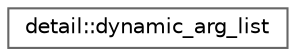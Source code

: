 digraph "类继承关系图"
{
 // LATEX_PDF_SIZE
  bgcolor="transparent";
  edge [fontname=Helvetica,fontsize=10,labelfontname=Helvetica,labelfontsize=10];
  node [fontname=Helvetica,fontsize=10,shape=box,height=0.2,width=0.4];
  rankdir="LR";
  Node0 [id="Node000000",label="detail::dynamic_arg_list",height=0.2,width=0.4,color="grey40", fillcolor="white", style="filled",URL="$classdetail_1_1dynamic__arg__list.html",tooltip=" "];
}
